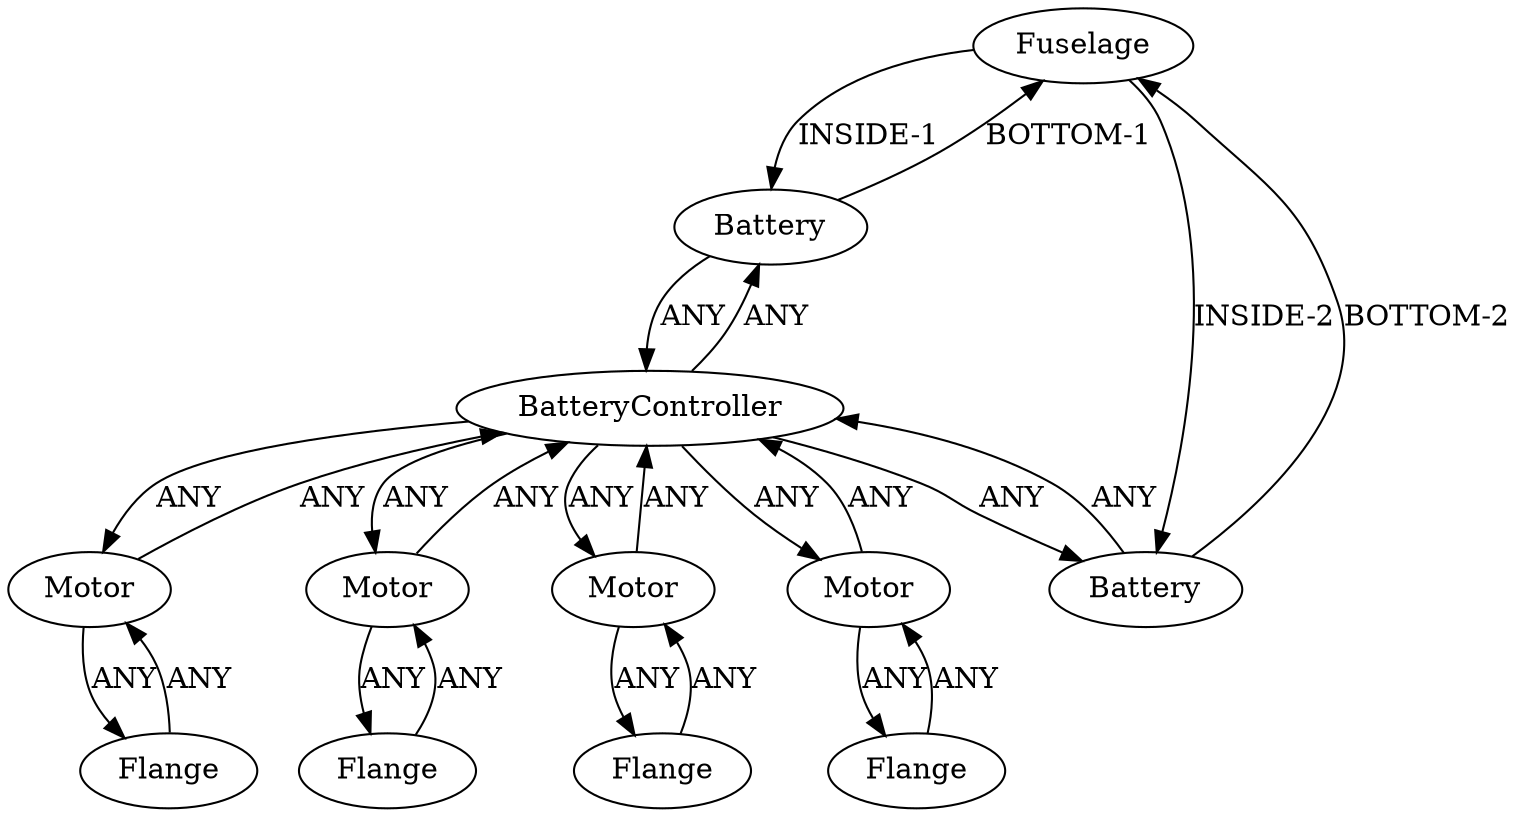 /* Created by igraph 0.10.2 */
digraph {
  0 [
    instance=Fuselage_instance_1
    label=Fuselage
  ];
  1 [
    instance=Flange_instance_1
    label=Flange
  ];
  2 [
    instance=Motor_instance_1
    label=Motor
  ];
  3 [
    instance=Flange_instance_2
    label=Flange
  ];
  4 [
    instance=Motor_instance_2
    label=Motor
  ];
  5 [
    instance=Motor_instance_3
    label=Motor
  ];
  6 [
    instance=Flange_instance_3
    label=Flange
  ];
  7 [
    instance=Flange_instance_4
    label=Flange
  ];
  8 [
    instance=Battery_instance_1
    label=Battery
  ];
  9 [
    instance=Battery_instance_2
    label=Battery
  ];
  10 [
    instance=Motor_instance_4
    label=Motor
  ];
  11 [
    instance=BatteryController_instance_1
    label=BatteryController
  ];

  0 -> 8 [
    label="INSIDE-1"
  ];
  0 -> 9 [
    label="INSIDE-2"
  ];
  1 -> 2 [
    label=ANY
  ];
  2 -> 1 [
    label=ANY
  ];
  2 -> 11 [
    label=ANY
  ];
  3 -> 10 [
    label=ANY
  ];
  4 -> 6 [
    label=ANY
  ];
  4 -> 11 [
    label=ANY
  ];
  5 -> 7 [
    label=ANY
  ];
  5 -> 11 [
    label=ANY
  ];
  6 -> 4 [
    label=ANY
  ];
  7 -> 5 [
    label=ANY
  ];
  8 -> 0 [
    label="BOTTOM-1"
  ];
  8 -> 11 [
    label=ANY
  ];
  9 -> 0 [
    label="BOTTOM-2"
  ];
  9 -> 11 [
    label=ANY
  ];
  10 -> 3 [
    label=ANY
  ];
  10 -> 11 [
    label=ANY
  ];
  11 -> 2 [
    label=ANY
  ];
  11 -> 4 [
    label=ANY
  ];
  11 -> 5 [
    label=ANY
  ];
  11 -> 8 [
    label=ANY
  ];
  11 -> 9 [
    label=ANY
  ];
  11 -> 10 [
    label=ANY
  ];
}
